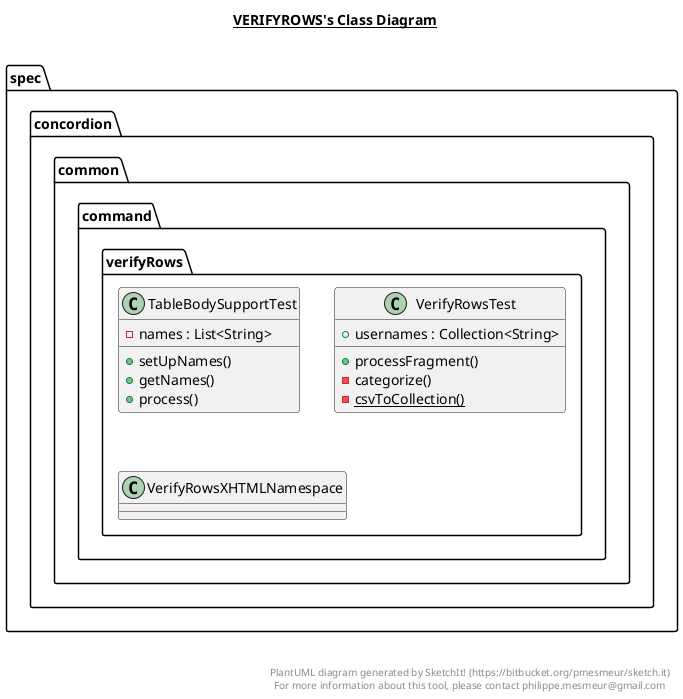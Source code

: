 @startuml

title __VERIFYROWS's Class Diagram__\n

  package spec.concordion {
    package spec.concordion.common.command {
      package spec.concordion.common.command.verifyRows {
        class TableBodySupportTest {
            - names : List<String>
            + setUpNames()
            + getNames()
            + process()
        }
      }
    }
  }
  

  package spec.concordion {
    package spec.concordion.common.command {
      package spec.concordion.common.command.verifyRows {
        class VerifyRowsTest {
            + usernames : Collection<String>
            + processFragment()
            - categorize()
            {static} - csvToCollection()
        }
      }
    }
  }
  

  package spec.concordion {
    package spec.concordion.common.command {
      package spec.concordion.common.command.verifyRows {
        class VerifyRowsXHTMLNamespace {
        }
      }
    }
  }
  



right footer


PlantUML diagram generated by SketchIt! (https://bitbucket.org/pmesmeur/sketch.it)
For more information about this tool, please contact philippe.mesmeur@gmail.com
endfooter

@enduml
